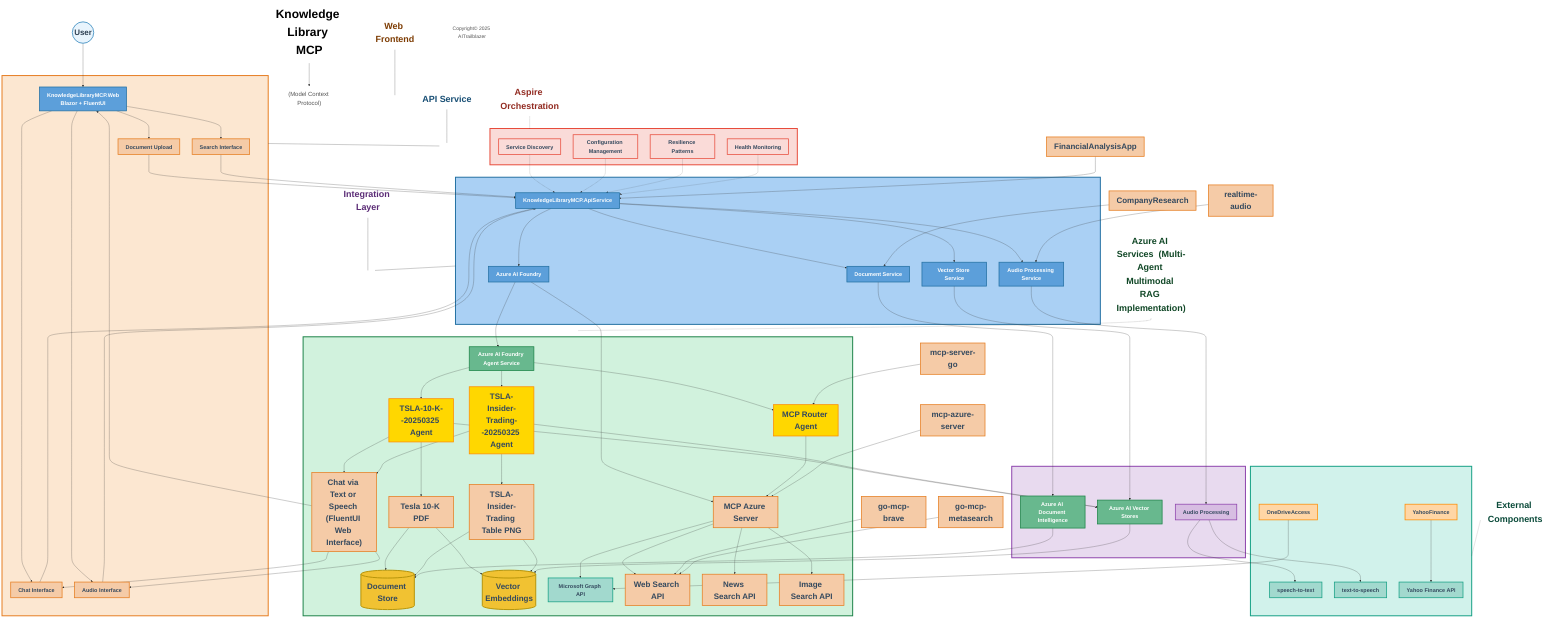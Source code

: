 flowchart TD
    %% Main Title
    Title["Knowledge Library MCP"]:::mainTitle
    Subtitle["(Model Context Protocol)"]:::subtitle
    Title --> Subtitle

    %% Client Layer
    User((User)):::userNode --> WebUI[KnowledgeLibraryMCP.Web<br>Blazor + FluentUI]:::largeText
    
    %% Labels for subgraphs - placed outside and above
    WebFrontendLabel["Web Frontend"]:::subgraphLabel
    APIServiceLabel["API Service"]:::subgraphLabel
    IntegrationLayerLabel["Integration Layer"]:::subgraphLabel
    AzureServicesLabel["Azure AI Services  (Multi-Agent Multimodal RAG Implementation)"]:::subgraphLabel
    ExternalComponentsLabel["External Components"]:::subgraphLabel
    AspireOrchLabel["Aspire Orchestration"]:::subgraphLabel
    
    %% Add spacing between subgraphs
    WebFrontendSpacer[ ]:::spacer
    APIServiceSpacer[ ]:::spacer
    IntegrationLayerSpacer[ ]:::spacer
    
    %% Frontend Components - with explicit label above
    WebFrontendLabel --- WebFrontendSpacer
    subgraph WebFrontend[" "]
        direction LR
        WebUI --> DocUpload["Document Upload"]:::largeText
        WebUI --> Search["Search Interface"]:::largeText
        WebUI --> Chat["Chat Interface"]:::largeText
        WebUI --> Audio["Audio Interface"]:::largeText
    end
    
    %% API Layer - with explicit label above
    WebFrontend --- APIServiceSpacer
    APIServiceLabel --- APIServiceSpacer
    subgraph APIService[" "]
        direction LR
        ApiService["KnowledgeLibraryMCP.ApiService"]:::largeText
        DocUpload --> ApiService
        Search --> ApiService
        Chat --> ApiService
        Audio --> ApiService
        
        ApiService --> DocService["Document Service"]:::largeText
        ApiService --> VectorService["Vector Store Service"]:::largeText
        ApiService --> AzureAIFoundry["Azure AI Foundry"]:::largeText
        ApiService --> AudioService["Audio Processing Service"]:::largeText
    end
    
    %% Integration Layer - with explicit label above
    APIService --- IntegrationLayerSpacer
    IntegrationLayerLabel --- IntegrationLayerSpacer
    subgraph IntegrationLayer[" "]
        direction LR
        DocService --> DocIntelligence["Azure AI Document Intelligence"]:::largeText
        VectorService --> VectorStore["Azure AI Vector Stores"]:::largeText
        AudioService --> RealtimeAudio["Audio Processing"]:::largeText
    end
    
    %% MCP Azure Server - with explicit label above
    AzureServicesLabel -.- AzureServices
    subgraph AzureServices[" "]
        direction LR
        DocIntelligence 
        VectorStore
        AzureOpenAI["Azure AI Foundry Agent Service"]:::largeText
        AzureAIFoundry --> AzureOpenAI
        AzureOpenAI --> McpAgent["MCP Router Agent"]:::agentNode
        AzureOpenAI --> DynamicAgent["TSLA-10-K--20250325 Agent"]:::agentNode
        DynamicAgent --> VectorStore
        DynamicAgent --> UploadedPDF["Tesla 10-K PDF"]:::largeText
        UploadedPDF --> Documents
        UploadedPDF --> Embeddings
        DynamicAgent --> ChatInterface["Chat via Text or Speech (FluentUI Web Interface)"]:::largeText
        AzureOpenAI --> DynamicAgent2["TSLA-Insider-Trading--20250325 Agent"]:::agentNode
        DynamicAgent2 --> VectorStore
        DynamicAgent2 --> UploadedTable["TSLA-Insider-Trading Table PNG"]:::largeText
        UploadedTable --> Documents
        UploadedTable --> Embeddings
        DynamicAgent2 --> ChatInterface["Chat via Text or Speech (FluentUI Web Interface)"]:::largeText
        ChatInterface --> WebUI
        ChatInterface --> Chat["Chat Interface"]
        ChatInterface --> Audio["Audio Interface"]
        AzureAIFoundry --> McpAzureServer["MCP Azure Server"]:::largeText
        McpAgent --> McpAzureServer
        McpAzureServer --> GraphAPI["Microsoft Graph API"]:::largeText
        McpAzureServer --> WebSearchAPI["Web Search API"]:::largeText
        McpAzureServer --> NewsSearchAPI["News Search API"]:::largeText
        McpAzureServer --> ImageSearchAPI["Image Search API"]:::largeText
    end
    
    %% External Components - with explicit label
    ExternalComponentsLabel -.- ExternalComponents
    subgraph ExternalComponents[" "]
        direction LR
        RealtimeAudio --> SpeechToText["speech-to-text"]:::largeText
        RealtimeAudio --> TextToSpeech["text-to-speech"]:::largeText
        OneDriveAccess --> GraphAPI["Microsoft Graph API"]:::largeText
        YahooFinance --> YFinanceAPI["Yahoo Finance API"]:::largeText
    end
    
    %% Data Stores
    DocIntelligence --> Documents[("Document Store")]:::largeText
    VectorStore --> Embeddings[("Vector Embeddings")]:::largeText
    
    %% .NET Aspire Orchestration - with explicit label
    AspireOrchLabel -.- AspireOrch
    subgraph AspireOrch[" "]
        direction LR
        ServiceDiscovery["Service Discovery"]:::largeText
        ConfigMgmt["Configuration Management"]:::largeText
        Resilience["Resilience Patterns"]:::largeText
        Monitoring["Health Monitoring"]:::largeText
        
        ServiceDiscovery -.-> ApiService
        ConfigMgmt -.-> ApiService
        Resilience -.-> ApiService
        Monitoring -.-> ApiService
    end
    
    %% Footer
    Footer["Copyright© 2025 AITrailblazer"]:::footer

    %% Enhanced styling with much larger text and better spacing
    classDef default font-size:22px;
    classDef mainTitle fill:none,stroke:none,color:#000000,font-weight:bold,font-size:48px;
    classDef subtitle fill:none,stroke:none,color:#555555,font-weight:normal,font-size:24px;
    classDef footer fill:none,stroke:none,color:#555555,font-weight:normal,font-size:20px;
    classDef userNode fill:#E8F4FD,stroke:#2980B9,stroke-width:3px,color:#2C3E50,font-weight:bold,font-size:32px;
    classDef applicationLayer fill:#5C9FDA,stroke:#2471A3,stroke-width:3px,color:white,font-weight:bold,font-size:22px;
    classDef azureServices fill:#68B88E,stroke:#1E8449,stroke-width:3px,color:white,font-weight:bold,font-size:22px;
    classDef dataStores fill:#F1C232,stroke:#B7950B,stroke-width:4px,color:#34495E,font-weight:bold,font-size:32px;
    classDef integrationLayer fill:#D7BDE2,stroke:#8E44AD,stroke-width:3px,color:#34495E,font-weight:bold,font-size:22px;
    classDef webFrontend fill:#F5CBA7,stroke:#E67E22,stroke-width:3px,color:#34495E,font-weight:bold,font-size:22px;
    classDef mcpServer fill:#FFD6A5,stroke:#FF8C00,stroke-width:3px,color:#34495E,font-weight:bold,font-size:22px;
    classDef externalComponents fill:#A2D9CE,stroke:#16A085,stroke-width:3px,color:#34495E,font-weight:bold,font-size:22px;
    classDef orchestration fill:#FADBD8,stroke:#E74C3C,stroke-width:3px,color:#34495E,font-weight:bold,font-size:22px;
    classDef spacer fill:none,stroke:none,color:none;
    classDef subgraphLabel fill:none,stroke:none,color:#333333,font-weight:bold,font-size:36px;
    classDef largeText fill:#F5CBA7,stroke:#E67E22,stroke-width:3px,color:#34495E,font-weight:bold,font-size:32px;
    classDef routerAgent fill:#FFD700,stroke:#FF8C00,stroke-width:3px,color:#34495E,font-weight:bold,font-size:32px;
    classDef dynamicAgent fill:#87CEEB,stroke:#4682B4,stroke-width:3px,color:#34495E,font-weight:bold,font-size:32px;
    classDef agentNode fill:#FFD700,stroke:#FF8C00,stroke-width:3px,color:#34495E,font-weight:bold,font-size:32px;
    
    %% Apply styles to nodes - make nodes larger with padding
    class Title mainTitle
    class Subtitle subtitle
    class Footer footer
    class WebUI,ApiService,DocService,VectorService,AzureAIFoundry,AudioService applicationLayer
    class DocIntelligence,VectorStore,AzureOpenAI azureServices
    class Documents,Embeddings dataStores
    class DocUpload,Search,Chat,Audio largeText
    class DocUpload,Search,Chat,Audio webFrontend
    class OneDriveAccess,YahooFinance mcpServer
    class SpeechToText,TextToSpeech,GraphAPI,YFinanceAPI externalComponents
    class ServiceDiscovery,ConfigMgmt,Resilience,Monitoring orchestration
    class RealtimeAudio integrationLayer
    class WebFrontendSpacer,APIServiceSpacer,IntegrationLayerSpacer spacer
    class WebFrontendLabel,APIServiceLabel,IntegrationLayerLabel,AzureServicesLabel,ExternalComponentsLabel,AspireOrchLabel subgraphLabel
    
    %% Style subgraphs - much larger text, stronger borders and more padding
    style WebFrontend fill:#FCE7D1,stroke:#E67E22,stroke-width:4px,padding:40px
    style APIService fill:#AAD0F4,stroke:#2471A3,stroke-width:4px,padding:40px
    style IntegrationLayer fill:#E8DAEF,stroke:#8E44AD,stroke-width:4px,padding:40px
    style AzureServices fill:#D1F2DD,stroke:#1E8449,stroke-width:4px,padding:40px
    style ExternalComponents fill:#D1F2EB,stroke:#16A085,stroke-width:4px,padding:40px
    style AspireOrch fill:#FADBD8,stroke:#E74C3C,stroke-width:4px,padding:40px
    
    %% Color coordinating labels with their subgraphs
    style WebFrontendLabel color:#7D3C03
    style APIServiceLabel color:#174E74
    style IntegrationLayerLabel color:#5B2C76
    style AzureServicesLabel color:#104726
    style ExternalComponentsLabel color:#0B4B3A
    style AspireOrchLabel color:#922B21
    
    %% Make all nodes larger with padding
    style User padding:20px,margin:30px
    style WebUI padding:20px,margin:30px
    style DocUpload padding:20px,margin:25px
    style Search padding:20px,margin:25px
    style Chat padding:20px,margin:25px
    style Audio padding:20px,margin:25px
    style ApiService padding:20px,margin:30px
    style DocService padding:20px,margin:25px
    style VectorService padding:20px,margin:25px
    style AzureAIFoundry padding:20px,margin:25px
    style AudioService padding:20px,margin:25px
    style DocIntelligence padding:20px,margin:25px
    style VectorStore padding:20px,margin:25px
    style RealtimeAudio padding:20px,margin:25px
    style OneDriveAccess padding:20px,margin:25px
    style YahooFinance padding:20px,margin:25px
    style AzureOpenAI padding:20px,margin:25px
    style SpeechToText padding:20px,margin:25px
    style TextToSpeech padding:20px,margin:25px
    style GraphAPI padding:20px,margin:25px
    style YFinanceAPI padding:20px,margin:25px
    style Documents padding:20px,margin:25px
    style Embeddings padding:20px,margin:25px
    style ServiceDiscovery padding:20px,margin:25px
    style ConfigMgmt padding:20px,margin:25px
    style Resilience padding:20px,margin:25px
    style Monitoring padding:20px,margin:25px
    
    %% Adding Projects from README-Hachathon.md
    CompanyResearch["CompanyResearch"]:::largeText --> DocService
    FinancialAnalysisApp["FinancialAnalysisApp"]:::largeText --> ApiService
    goMcpBrave["go-mcp-brave"]:::largeText --> WebSearchAPI
    goMcpMetasearch["go-mcp-metasearch"]:::largeText --> WebSearchAPI
    mcpAzureServer["mcp-azure-server"]:::largeText --> McpAzureServer
    mcpServerGo["mcp-server-go"]:::largeText --> McpAgent
    realtimeAudio["realtime-audio"]:::largeText --> AudioService